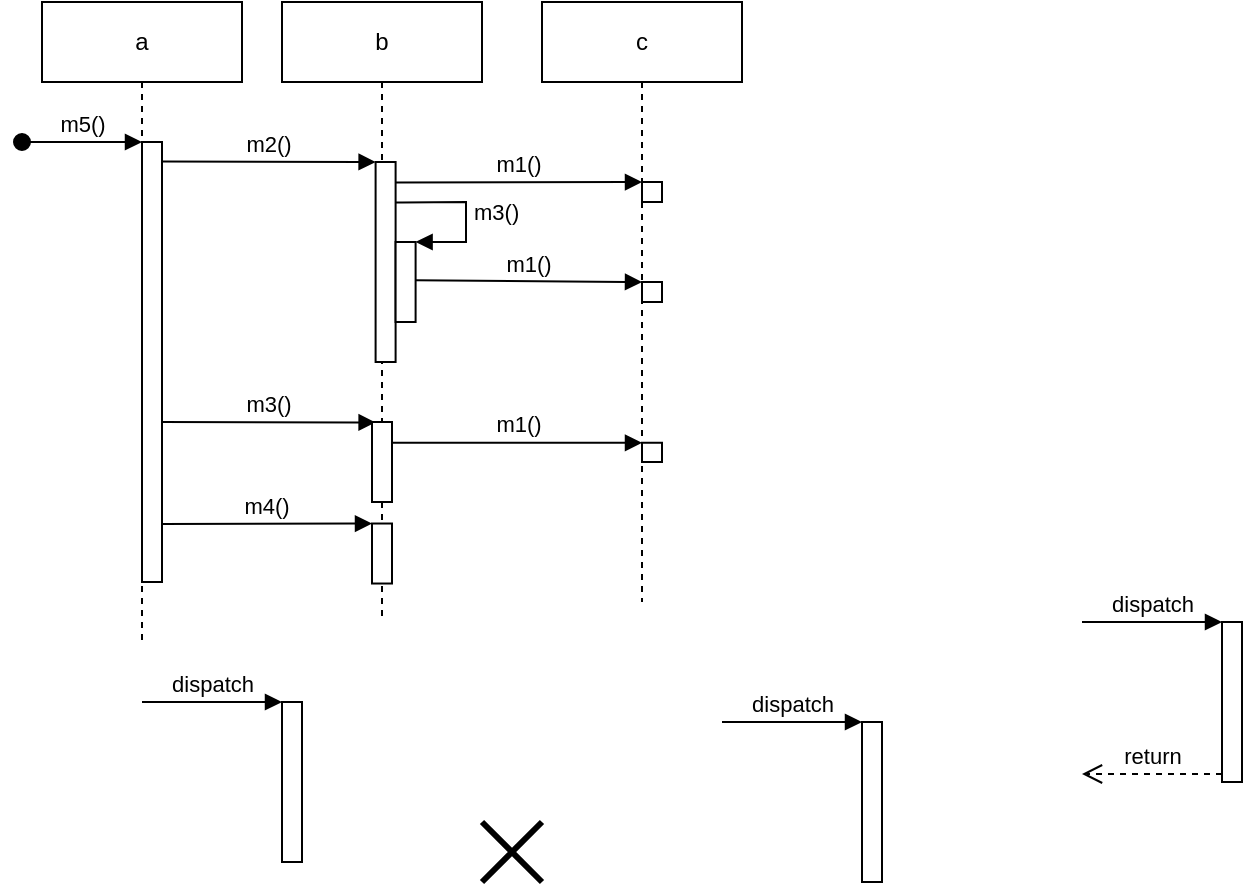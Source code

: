 <mxfile version="17.4.5" type="github">
  <diagram id="WSA8nmiMOzIteL66akkf" name="Page-1">
    <mxGraphModel dx="1038" dy="571" grid="1" gridSize="10" guides="1" tooltips="1" connect="1" arrows="1" fold="1" page="1" pageScale="1" pageWidth="827" pageHeight="1169" math="0" shadow="0">
      <root>
        <mxCell id="0" />
        <mxCell id="1" parent="0" />
        <mxCell id="BhO8uMvEsnN2Rg311lrC-5" value="" style="html=1;points=[];perimeter=orthogonalPerimeter;" vertex="1" parent="1">
          <mxGeometry x="680" y="400" width="10" height="80" as="geometry" />
        </mxCell>
        <mxCell id="BhO8uMvEsnN2Rg311lrC-6" value="dispatch" style="html=1;verticalAlign=bottom;endArrow=block;entryX=0;entryY=0;rounded=0;" edge="1" target="BhO8uMvEsnN2Rg311lrC-5" parent="1">
          <mxGeometry relative="1" as="geometry">
            <mxPoint x="610" y="400" as="sourcePoint" />
          </mxGeometry>
        </mxCell>
        <mxCell id="BhO8uMvEsnN2Rg311lrC-7" value="return" style="html=1;verticalAlign=bottom;endArrow=open;dashed=1;endSize=8;exitX=0;exitY=0.95;rounded=0;" edge="1" source="BhO8uMvEsnN2Rg311lrC-5" parent="1">
          <mxGeometry relative="1" as="geometry">
            <mxPoint x="610" y="476" as="targetPoint" />
          </mxGeometry>
        </mxCell>
        <mxCell id="BhO8uMvEsnN2Rg311lrC-10" value="" style="shape=umlDestroy;whiteSpace=wrap;html=1;strokeWidth=3;" vertex="1" parent="1">
          <mxGeometry x="310" y="500" width="30" height="30" as="geometry" />
        </mxCell>
        <mxCell id="BhO8uMvEsnN2Rg311lrC-11" value="a" style="shape=umlLifeline;perimeter=lifelinePerimeter;whiteSpace=wrap;html=1;container=1;collapsible=0;recursiveResize=0;outlineConnect=0;" vertex="1" parent="1">
          <mxGeometry x="90" y="90" width="100" height="320" as="geometry" />
        </mxCell>
        <mxCell id="BhO8uMvEsnN2Rg311lrC-3" value="" style="html=1;points=[];perimeter=orthogonalPerimeter;" vertex="1" parent="BhO8uMvEsnN2Rg311lrC-11">
          <mxGeometry x="50" y="70" width="10" height="220" as="geometry" />
        </mxCell>
        <mxCell id="BhO8uMvEsnN2Rg311lrC-4" value="m5()" style="html=1;verticalAlign=bottom;startArrow=oval;endArrow=block;startSize=8;rounded=0;" edge="1" target="BhO8uMvEsnN2Rg311lrC-3" parent="BhO8uMvEsnN2Rg311lrC-11">
          <mxGeometry relative="1" as="geometry">
            <mxPoint x="-10" y="70" as="sourcePoint" />
          </mxGeometry>
        </mxCell>
        <mxCell id="BhO8uMvEsnN2Rg311lrC-12" value="b" style="shape=umlLifeline;perimeter=lifelinePerimeter;whiteSpace=wrap;html=1;container=1;collapsible=0;recursiveResize=0;outlineConnect=0;" vertex="1" parent="1">
          <mxGeometry x="210" y="90" width="100" height="310" as="geometry" />
        </mxCell>
        <mxCell id="BhO8uMvEsnN2Rg311lrC-17" value="" style="html=1;points=[];perimeter=orthogonalPerimeter;" vertex="1" parent="BhO8uMvEsnN2Rg311lrC-12">
          <mxGeometry x="46.8" y="80" width="10" height="100" as="geometry" />
        </mxCell>
        <mxCell id="BhO8uMvEsnN2Rg311lrC-8" value="" style="html=1;points=[];perimeter=orthogonalPerimeter;" vertex="1" parent="BhO8uMvEsnN2Rg311lrC-12">
          <mxGeometry x="56.8" y="120" width="10" height="40" as="geometry" />
        </mxCell>
        <mxCell id="BhO8uMvEsnN2Rg311lrC-9" value="m3()" style="edgeStyle=orthogonalEdgeStyle;html=1;align=left;spacingLeft=2;endArrow=block;rounded=0;entryX=1;entryY=0;exitX=1.013;exitY=0.202;exitDx=0;exitDy=0;exitPerimeter=0;" edge="1" target="BhO8uMvEsnN2Rg311lrC-8" parent="BhO8uMvEsnN2Rg311lrC-12" source="BhO8uMvEsnN2Rg311lrC-17">
          <mxGeometry relative="1" as="geometry">
            <mxPoint x="61.8" y="100" as="sourcePoint" />
            <Array as="points">
              <mxPoint x="60" y="100" />
              <mxPoint x="92" y="100" />
              <mxPoint x="92" y="120" />
            </Array>
          </mxGeometry>
        </mxCell>
        <mxCell id="BhO8uMvEsnN2Rg311lrC-28" value="m3()" style="html=1;verticalAlign=bottom;endArrow=block;entryX=0;entryY=0;rounded=0;exitX=1.32;exitY=-0.003;exitDx=0;exitDy=0;exitPerimeter=0;" edge="1" parent="BhO8uMvEsnN2Rg311lrC-12">
          <mxGeometry relative="1" as="geometry">
            <mxPoint x="-60" y="210" as="sourcePoint" />
            <mxPoint x="46.8" y="210.24" as="targetPoint" />
          </mxGeometry>
        </mxCell>
        <mxCell id="BhO8uMvEsnN2Rg311lrC-29" value="" style="html=1;points=[];perimeter=orthogonalPerimeter;" vertex="1" parent="BhO8uMvEsnN2Rg311lrC-12">
          <mxGeometry x="45" y="210" width="10" height="40" as="geometry" />
        </mxCell>
        <mxCell id="BhO8uMvEsnN2Rg311lrC-32" value="" style="html=1;points=[];perimeter=orthogonalPerimeter;" vertex="1" parent="BhO8uMvEsnN2Rg311lrC-12">
          <mxGeometry x="45.0" y="260.76" width="10" height="30" as="geometry" />
        </mxCell>
        <mxCell id="BhO8uMvEsnN2Rg311lrC-33" value="m4()" style="html=1;verticalAlign=bottom;endArrow=block;entryX=0;entryY=0;rounded=0;" edge="1" parent="BhO8uMvEsnN2Rg311lrC-12" target="BhO8uMvEsnN2Rg311lrC-32">
          <mxGeometry relative="1" as="geometry">
            <mxPoint x="-60" y="261" as="sourcePoint" />
            <Array as="points" />
          </mxGeometry>
        </mxCell>
        <mxCell id="BhO8uMvEsnN2Rg311lrC-13" value="c" style="shape=umlLifeline;perimeter=lifelinePerimeter;whiteSpace=wrap;html=1;container=1;collapsible=0;recursiveResize=0;outlineConnect=0;" vertex="1" parent="1">
          <mxGeometry x="340" y="90" width="100" height="300" as="geometry" />
        </mxCell>
        <mxCell id="BhO8uMvEsnN2Rg311lrC-19" value="" style="html=1;points=[];perimeter=orthogonalPerimeter;" vertex="1" parent="BhO8uMvEsnN2Rg311lrC-13">
          <mxGeometry x="50" y="90" width="10" height="10" as="geometry" />
        </mxCell>
        <mxCell id="BhO8uMvEsnN2Rg311lrC-26" value="" style="html=1;points=[];perimeter=orthogonalPerimeter;" vertex="1" parent="BhO8uMvEsnN2Rg311lrC-13">
          <mxGeometry x="50" y="140" width="10" height="10" as="geometry" />
        </mxCell>
        <mxCell id="BhO8uMvEsnN2Rg311lrC-30" value="" style="html=1;points=[];perimeter=orthogonalPerimeter;" vertex="1" parent="BhO8uMvEsnN2Rg311lrC-13">
          <mxGeometry x="50" y="220.38" width="10" height="9.62" as="geometry" />
        </mxCell>
        <mxCell id="BhO8uMvEsnN2Rg311lrC-14" value="" style="html=1;points=[];perimeter=orthogonalPerimeter;" vertex="1" parent="1">
          <mxGeometry x="500" y="450" width="10" height="80" as="geometry" />
        </mxCell>
        <mxCell id="BhO8uMvEsnN2Rg311lrC-15" value="dispatch" style="html=1;verticalAlign=bottom;endArrow=block;entryX=0;entryY=0;rounded=0;" edge="1" parent="1" target="BhO8uMvEsnN2Rg311lrC-14">
          <mxGeometry relative="1" as="geometry">
            <mxPoint x="430" y="450" as="sourcePoint" />
          </mxGeometry>
        </mxCell>
        <mxCell id="BhO8uMvEsnN2Rg311lrC-18" value="m2()" style="html=1;verticalAlign=bottom;endArrow=block;entryX=0;entryY=0;rounded=0;exitX=1.32;exitY=-0.003;exitDx=0;exitDy=0;exitPerimeter=0;" edge="1" parent="1" target="BhO8uMvEsnN2Rg311lrC-17">
          <mxGeometry relative="1" as="geometry">
            <mxPoint x="150.0" y="169.76" as="sourcePoint" />
          </mxGeometry>
        </mxCell>
        <mxCell id="BhO8uMvEsnN2Rg311lrC-20" value="m1()" style="html=1;verticalAlign=bottom;endArrow=block;entryX=0;entryY=0;rounded=0;exitX=1.001;exitY=0.102;exitDx=0;exitDy=0;exitPerimeter=0;" edge="1" parent="1" target="BhO8uMvEsnN2Rg311lrC-19" source="BhO8uMvEsnN2Rg311lrC-17">
          <mxGeometry relative="1" as="geometry">
            <mxPoint x="270" y="180" as="sourcePoint" />
            <Array as="points" />
          </mxGeometry>
        </mxCell>
        <mxCell id="BhO8uMvEsnN2Rg311lrC-24" value="" style="html=1;points=[];perimeter=orthogonalPerimeter;" vertex="1" parent="1">
          <mxGeometry x="210" y="440" width="10" height="80" as="geometry" />
        </mxCell>
        <mxCell id="BhO8uMvEsnN2Rg311lrC-25" value="dispatch" style="html=1;verticalAlign=bottom;endArrow=block;entryX=0;entryY=0;rounded=0;" edge="1" parent="1" target="BhO8uMvEsnN2Rg311lrC-24">
          <mxGeometry relative="1" as="geometry">
            <mxPoint x="140" y="440" as="sourcePoint" />
          </mxGeometry>
        </mxCell>
        <mxCell id="BhO8uMvEsnN2Rg311lrC-27" value="m1()" style="html=1;verticalAlign=bottom;endArrow=block;entryX=0;entryY=0;rounded=0;exitX=0.982;exitY=0.479;exitDx=0;exitDy=0;exitPerimeter=0;" edge="1" parent="1" target="BhO8uMvEsnN2Rg311lrC-26" source="BhO8uMvEsnN2Rg311lrC-8">
          <mxGeometry relative="1" as="geometry">
            <mxPoint x="280" y="240" as="sourcePoint" />
            <Array as="points" />
          </mxGeometry>
        </mxCell>
        <mxCell id="BhO8uMvEsnN2Rg311lrC-31" value="m1()" style="html=1;verticalAlign=bottom;endArrow=block;entryX=0;entryY=0;rounded=0;" edge="1" parent="1" target="BhO8uMvEsnN2Rg311lrC-30" source="BhO8uMvEsnN2Rg311lrC-29">
          <mxGeometry relative="1" as="geometry">
            <mxPoint x="270" y="311" as="sourcePoint" />
            <Array as="points" />
          </mxGeometry>
        </mxCell>
      </root>
    </mxGraphModel>
  </diagram>
</mxfile>
